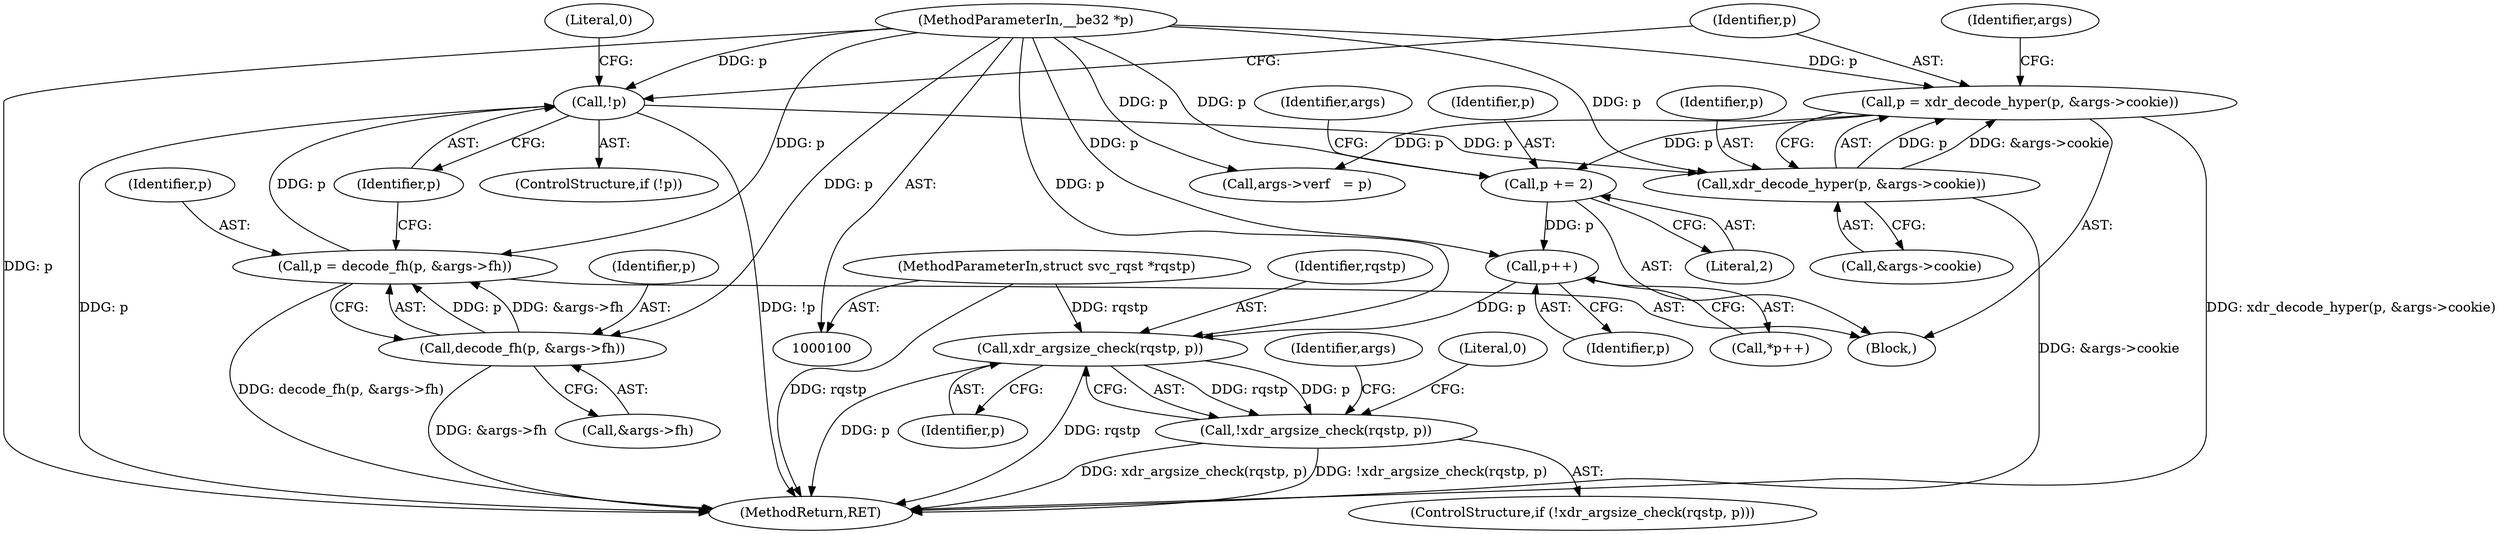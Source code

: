 digraph "0_linux_c70422f760c120480fee4de6c38804c72aa26bc1_6@pointer" {
"1000149" [label="(Call,xdr_argsize_check(rqstp, p))"];
"1000101" [label="(MethodParameterIn,struct svc_rqst *rqstp)"];
"1000145" [label="(Call,p++)"];
"1000131" [label="(Call,p += 2)"];
"1000102" [label="(MethodParameterIn,__be32 *p)"];
"1000118" [label="(Call,p = xdr_decode_hyper(p, &args->cookie))"];
"1000120" [label="(Call,xdr_decode_hyper(p, &args->cookie))"];
"1000114" [label="(Call,!p)"];
"1000105" [label="(Call,p = decode_fh(p, &args->fh))"];
"1000107" [label="(Call,decode_fh(p, &args->fh))"];
"1000148" [label="(Call,!xdr_argsize_check(rqstp, p))"];
"1000126" [label="(Call,args->verf   = p)"];
"1000128" [label="(Identifier,args)"];
"1000122" [label="(Call,&args->cookie)"];
"1000151" [label="(Identifier,p)"];
"1000104" [label="(Block,)"];
"1000117" [label="(Literal,0)"];
"1000109" [label="(Call,&args->fh)"];
"1000113" [label="(ControlStructure,if (!p))"];
"1000120" [label="(Call,xdr_decode_hyper(p, &args->cookie))"];
"1000156" [label="(Identifier,args)"];
"1000101" [label="(MethodParameterIn,struct svc_rqst *rqstp)"];
"1000118" [label="(Call,p = xdr_decode_hyper(p, &args->cookie))"];
"1000136" [label="(Identifier,args)"];
"1000148" [label="(Call,!xdr_argsize_check(rqstp, p))"];
"1000119" [label="(Identifier,p)"];
"1000108" [label="(Identifier,p)"];
"1000147" [label="(ControlStructure,if (!xdr_argsize_check(rqstp, p)))"];
"1000146" [label="(Identifier,p)"];
"1000153" [label="(Literal,0)"];
"1000133" [label="(Literal,2)"];
"1000131" [label="(Call,p += 2)"];
"1000107" [label="(Call,decode_fh(p, &args->fh))"];
"1000106" [label="(Identifier,p)"];
"1000102" [label="(MethodParameterIn,__be32 *p)"];
"1000149" [label="(Call,xdr_argsize_check(rqstp, p))"];
"1000115" [label="(Identifier,p)"];
"1000176" [label="(MethodReturn,RET)"];
"1000132" [label="(Identifier,p)"];
"1000114" [label="(Call,!p)"];
"1000145" [label="(Call,p++)"];
"1000150" [label="(Identifier,rqstp)"];
"1000105" [label="(Call,p = decode_fh(p, &args->fh))"];
"1000121" [label="(Identifier,p)"];
"1000144" [label="(Call,*p++)"];
"1000149" -> "1000148"  [label="AST: "];
"1000149" -> "1000151"  [label="CFG: "];
"1000150" -> "1000149"  [label="AST: "];
"1000151" -> "1000149"  [label="AST: "];
"1000148" -> "1000149"  [label="CFG: "];
"1000149" -> "1000176"  [label="DDG: p"];
"1000149" -> "1000176"  [label="DDG: rqstp"];
"1000149" -> "1000148"  [label="DDG: rqstp"];
"1000149" -> "1000148"  [label="DDG: p"];
"1000101" -> "1000149"  [label="DDG: rqstp"];
"1000145" -> "1000149"  [label="DDG: p"];
"1000102" -> "1000149"  [label="DDG: p"];
"1000101" -> "1000100"  [label="AST: "];
"1000101" -> "1000176"  [label="DDG: rqstp"];
"1000145" -> "1000144"  [label="AST: "];
"1000145" -> "1000146"  [label="CFG: "];
"1000146" -> "1000145"  [label="AST: "];
"1000144" -> "1000145"  [label="CFG: "];
"1000131" -> "1000145"  [label="DDG: p"];
"1000102" -> "1000145"  [label="DDG: p"];
"1000131" -> "1000104"  [label="AST: "];
"1000131" -> "1000133"  [label="CFG: "];
"1000132" -> "1000131"  [label="AST: "];
"1000133" -> "1000131"  [label="AST: "];
"1000136" -> "1000131"  [label="CFG: "];
"1000102" -> "1000131"  [label="DDG: p"];
"1000118" -> "1000131"  [label="DDG: p"];
"1000102" -> "1000100"  [label="AST: "];
"1000102" -> "1000176"  [label="DDG: p"];
"1000102" -> "1000105"  [label="DDG: p"];
"1000102" -> "1000107"  [label="DDG: p"];
"1000102" -> "1000114"  [label="DDG: p"];
"1000102" -> "1000118"  [label="DDG: p"];
"1000102" -> "1000120"  [label="DDG: p"];
"1000102" -> "1000126"  [label="DDG: p"];
"1000118" -> "1000104"  [label="AST: "];
"1000118" -> "1000120"  [label="CFG: "];
"1000119" -> "1000118"  [label="AST: "];
"1000120" -> "1000118"  [label="AST: "];
"1000128" -> "1000118"  [label="CFG: "];
"1000118" -> "1000176"  [label="DDG: xdr_decode_hyper(p, &args->cookie)"];
"1000120" -> "1000118"  [label="DDG: p"];
"1000120" -> "1000118"  [label="DDG: &args->cookie"];
"1000118" -> "1000126"  [label="DDG: p"];
"1000120" -> "1000122"  [label="CFG: "];
"1000121" -> "1000120"  [label="AST: "];
"1000122" -> "1000120"  [label="AST: "];
"1000120" -> "1000176"  [label="DDG: &args->cookie"];
"1000114" -> "1000120"  [label="DDG: p"];
"1000114" -> "1000113"  [label="AST: "];
"1000114" -> "1000115"  [label="CFG: "];
"1000115" -> "1000114"  [label="AST: "];
"1000117" -> "1000114"  [label="CFG: "];
"1000119" -> "1000114"  [label="CFG: "];
"1000114" -> "1000176"  [label="DDG: !p"];
"1000114" -> "1000176"  [label="DDG: p"];
"1000105" -> "1000114"  [label="DDG: p"];
"1000105" -> "1000104"  [label="AST: "];
"1000105" -> "1000107"  [label="CFG: "];
"1000106" -> "1000105"  [label="AST: "];
"1000107" -> "1000105"  [label="AST: "];
"1000115" -> "1000105"  [label="CFG: "];
"1000105" -> "1000176"  [label="DDG: decode_fh(p, &args->fh)"];
"1000107" -> "1000105"  [label="DDG: p"];
"1000107" -> "1000105"  [label="DDG: &args->fh"];
"1000107" -> "1000109"  [label="CFG: "];
"1000108" -> "1000107"  [label="AST: "];
"1000109" -> "1000107"  [label="AST: "];
"1000107" -> "1000176"  [label="DDG: &args->fh"];
"1000148" -> "1000147"  [label="AST: "];
"1000153" -> "1000148"  [label="CFG: "];
"1000156" -> "1000148"  [label="CFG: "];
"1000148" -> "1000176"  [label="DDG: xdr_argsize_check(rqstp, p)"];
"1000148" -> "1000176"  [label="DDG: !xdr_argsize_check(rqstp, p)"];
}
